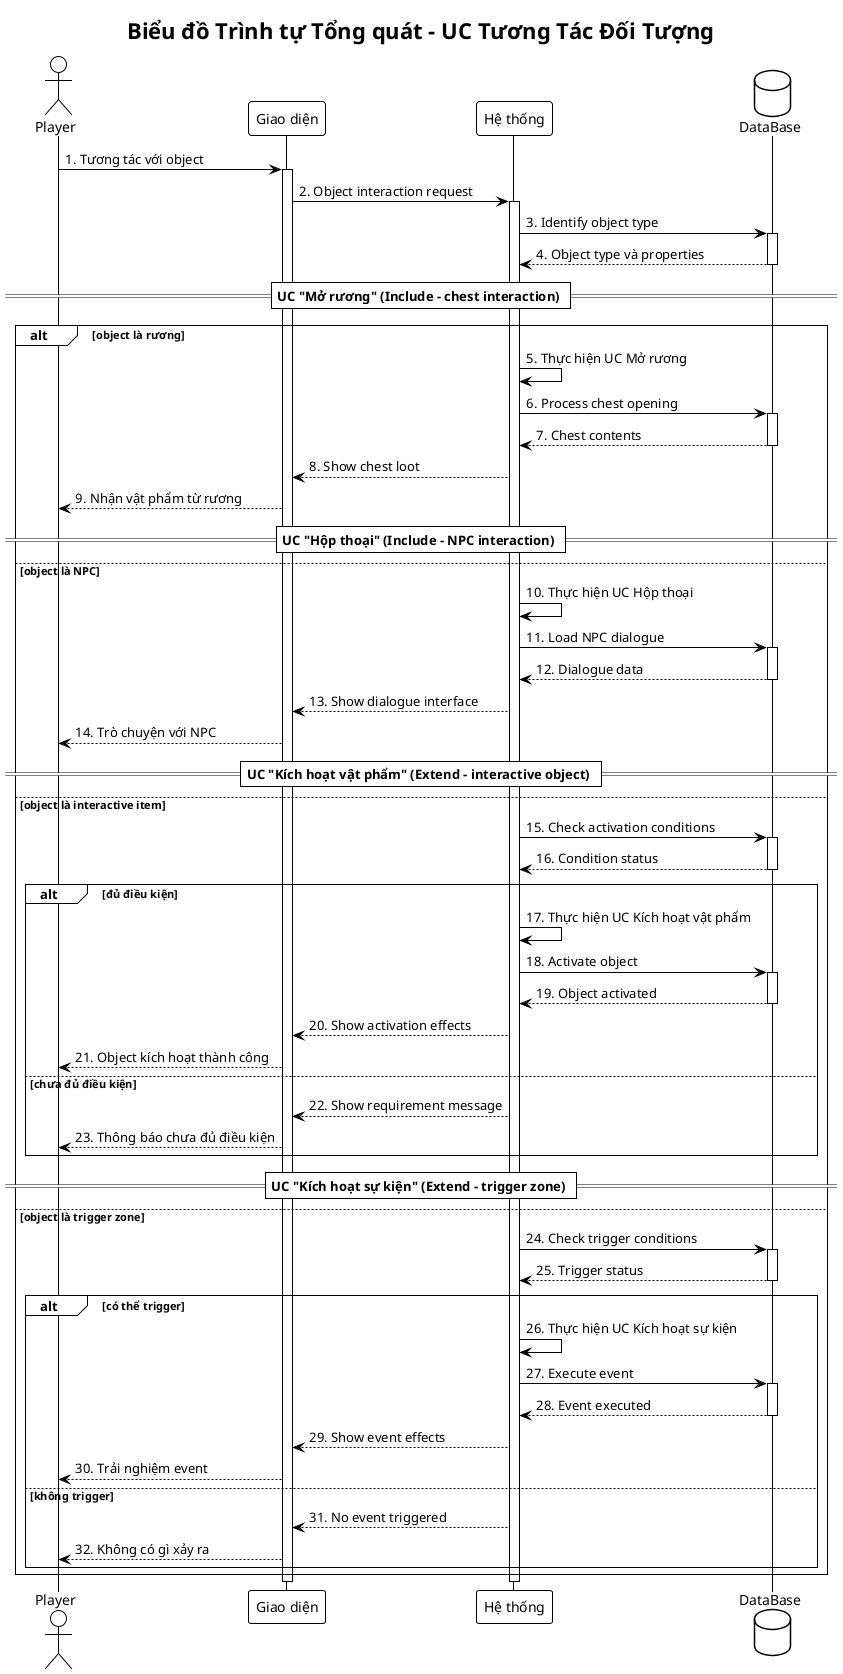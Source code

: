 @startuml Sequence_Main_UC_Tuong_Tac_Doi_Tuong
!theme plain

title Biểu đồ Trình tự Tổng quát - UC Tương Tác Đối Tượng

actor Player
participant "Giao diện" as UI
participant "Hệ thống" as System
database "DataBase" as DB

Player -> UI: 1. Tương tác với object
activate UI
UI -> System: 2. Object interaction request
activate System

System -> DB: 3. Identify object type
activate DB
DB --> System: 4. Object type và properties
deactivate DB

== UC "Mở rương" (Include - chest interaction) ==
alt object là rương
    System -> System: 5. Thực hiện UC Mở rương
    System -> DB: 6. Process chest opening
    activate DB
    DB --> System: 7. Chest contents
    deactivate DB
    
    System --> UI: 8. Show chest loot
    UI --> Player: 9. Nhận vật phẩm từ rương
    
== UC "Hộp thoại" (Include - NPC interaction) ==
else object là NPC
    System -> System: 10. Thực hiện UC Hộp thoại
    System -> DB: 11. Load NPC dialogue
    activate DB
    DB --> System: 12. Dialogue data
    deactivate DB
    
    System --> UI: 13. Show dialogue interface
    UI --> Player: 14. Trò chuyện với NPC
    
== UC "Kích hoạt vật phẩm" (Extend - interactive object) ==
else object là interactive item
    System -> DB: 15. Check activation conditions
    activate DB
    DB --> System: 16. Condition status
    deactivate DB
    
    alt đủ điều kiện
        System -> System: 17. Thực hiện UC Kích hoạt vật phẩm
        System -> DB: 18. Activate object
        activate DB
        DB --> System: 19. Object activated
        deactivate DB
        
        System --> UI: 20. Show activation effects
        UI --> Player: 21. Object kích hoạt thành công
        
    else chưa đủ điều kiện
        System --> UI: 22. Show requirement message
        UI --> Player: 23. Thông báo chưa đủ điều kiện
    end
    
== UC "Kích hoạt sự kiện" (Extend - trigger zone) ==
else object là trigger zone
    System -> DB: 24. Check trigger conditions
    activate DB
    DB --> System: 25. Trigger status
    deactivate DB
    
    alt có thể trigger
        System -> System: 26. Thực hiện UC Kích hoạt sự kiện
        System -> DB: 27. Execute event
        activate DB
        DB --> System: 28. Event executed
        deactivate DB
        
        System --> UI: 29. Show event effects
        UI --> Player: 30. Trải nghiệm event
        
    else không trigger
        System --> UI: 31. No event triggered
        UI --> Player: 32. Không có gì xảy ra
    end
end

deactivate System
deactivate UI

@enduml

